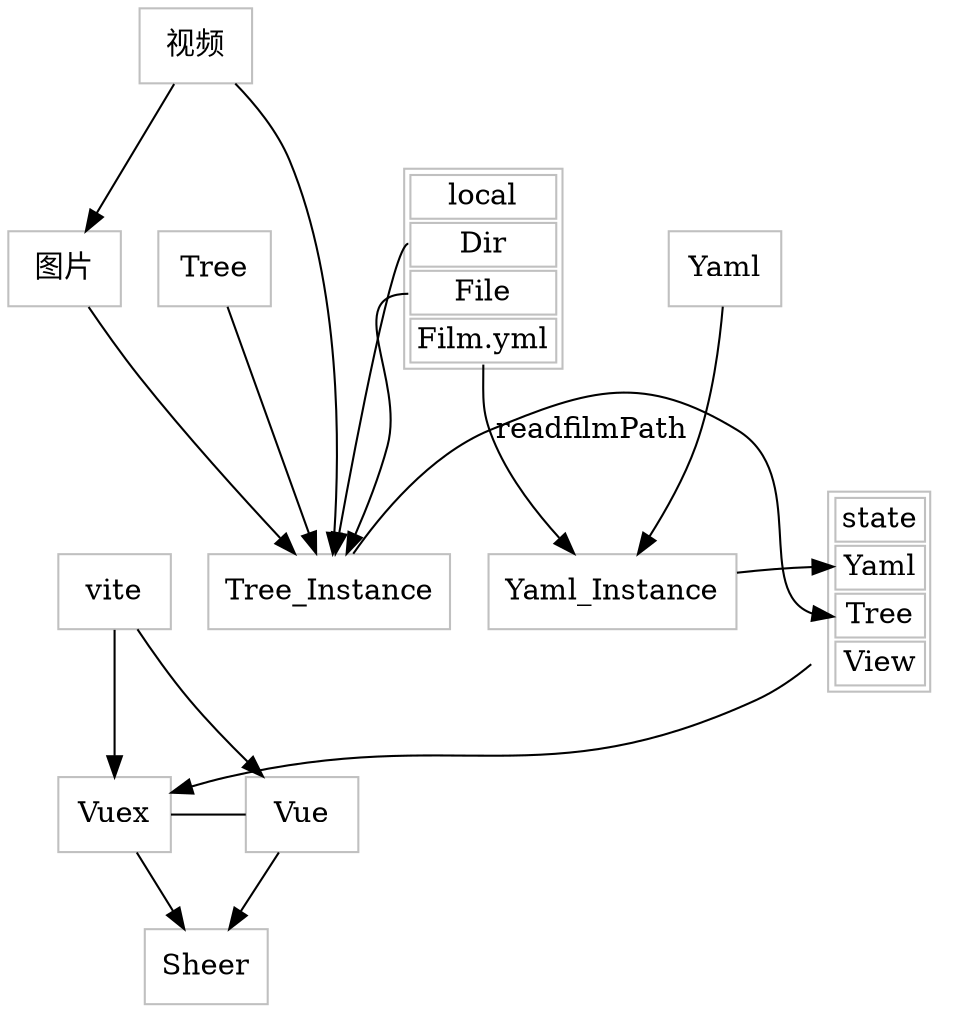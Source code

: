 digraph construct {
    node [color=gray,shape=box];
    {rank=max;Sheer}

    local [
        shape = plaintext
        label =<
        <table border='1' cellborder='1'>
            <tr><td colspan="1">local</td></tr>
             <tr>
             <td port='port_one'>Dir</td>
            </tr>
             <tr>
             <td port='port_two'>File</td>
            </tr>
             <tr>
             <td port='port_three'>Film.yml</td>
            </tr>
        </table>
        >
    ];
    state [
        shape = plaintext
        label =<
        <table border='1' cellborder='1'>
            <tr><td colspan="1">state</td></tr>
             <tr>
             <td port='port_one'>Yaml</td>
            </tr>
             <tr>
             <td port='port_two'>Tree</td>
            </tr>
             <tr>
             <td port='port_three'>View</td>
            </tr>
        </table>
        >
    ];
    subgraph cluster_Init{
        label = "Init";
        Tree_Instance ;
        Yaml_Instance;
    }

    subgraph dependencies{
        // label="asd";
        // labelloc= "t";
        Vue;
        Vuex;
    }
    { rank=same; Vue Vuex };
    Vuex -> Vue[arrowhead=none];
    Vuex -> {Sheer};
    state -> Vuex;
    Vue -> Sheer ;
    vite -> Vue;
    vite -> Vuex;

    // subgraph cluster_p{
    subgraph cluster_datastructure{
        // label="ad";
        Tree
        Yaml
        pos = "1,2!"
    }
    // { rank=  };
    { rank=same; Tree Yaml };
    { rank=same; Tree_Instance Yaml_Instance state};
    Tree -> Tree_Instance;
    Yaml -> Yaml_Instance;
    {Tree_Instance} -> state:port_two;
    Yaml_Instance -> state:port_one;
    // Tree_Instance -> local

    local:port_one -> Tree_Instance;
    local:port_two -> Tree_Instance;
    local:port_three -> Yaml_Instance[label="readfilmPath"];

    {rank = some; 视频 图片}
    视频 -> 图片
    {视频,图片} -> Tree_Instance


}
